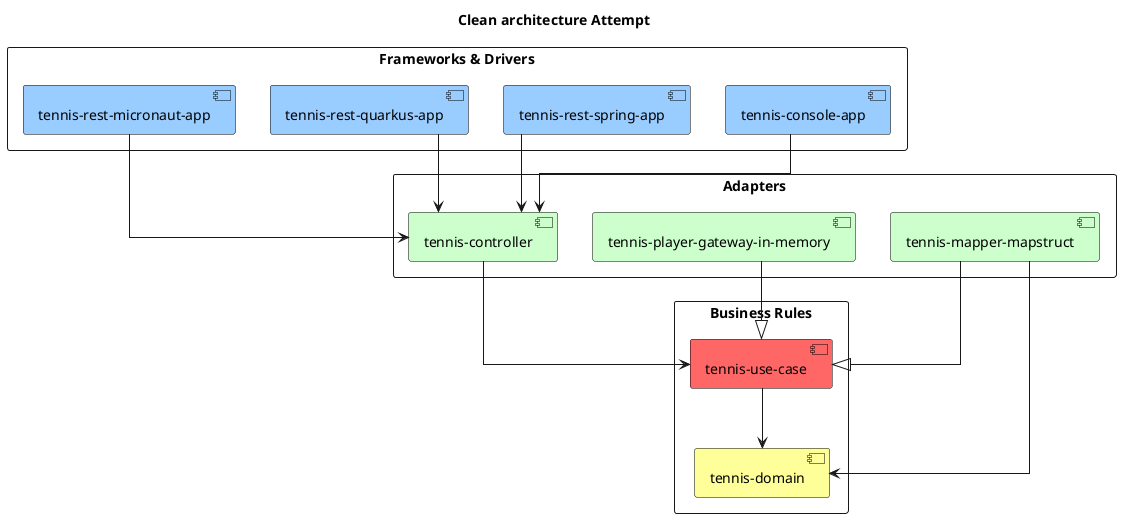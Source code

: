 @startuml
skinparam linetype ortho
skinparam component {
    BorderColor #000000
}
title Clean architecture Attempt

rectangle "Business Rules" {
[tennis-use-case] as uc #ff6666
[tennis-domain] as domain #ffff99
}

rectangle "Frameworks & Drivers" {
[tennis-console-app] as consoleApp #99ccff
[tennis-rest-spring-app] as restSpringApp #99ccff
[tennis-rest-quarkus-app] as restQuarkusApp #99ccff
[tennis-rest-micronaut-app] as restMicronautApp #99ccff
}

rectangle "Adapters" {
[tennis-controller] as controller #ccffcc
[tennis-player-gateway-in-memory] as player_gateway #ccffcc
[tennis-mapper-mapstruct] as mapper #ccffcc
}

consoleApp -D-> controller
restQuarkusApp  -D-> controller
restSpringApp -D-> controller
restMicronautApp -D-> controller

controller -D-> uc

uc -D-> domain
mapper -R-|> uc
mapper -R-> domain

player_gateway  -R-|> uc

@enduml